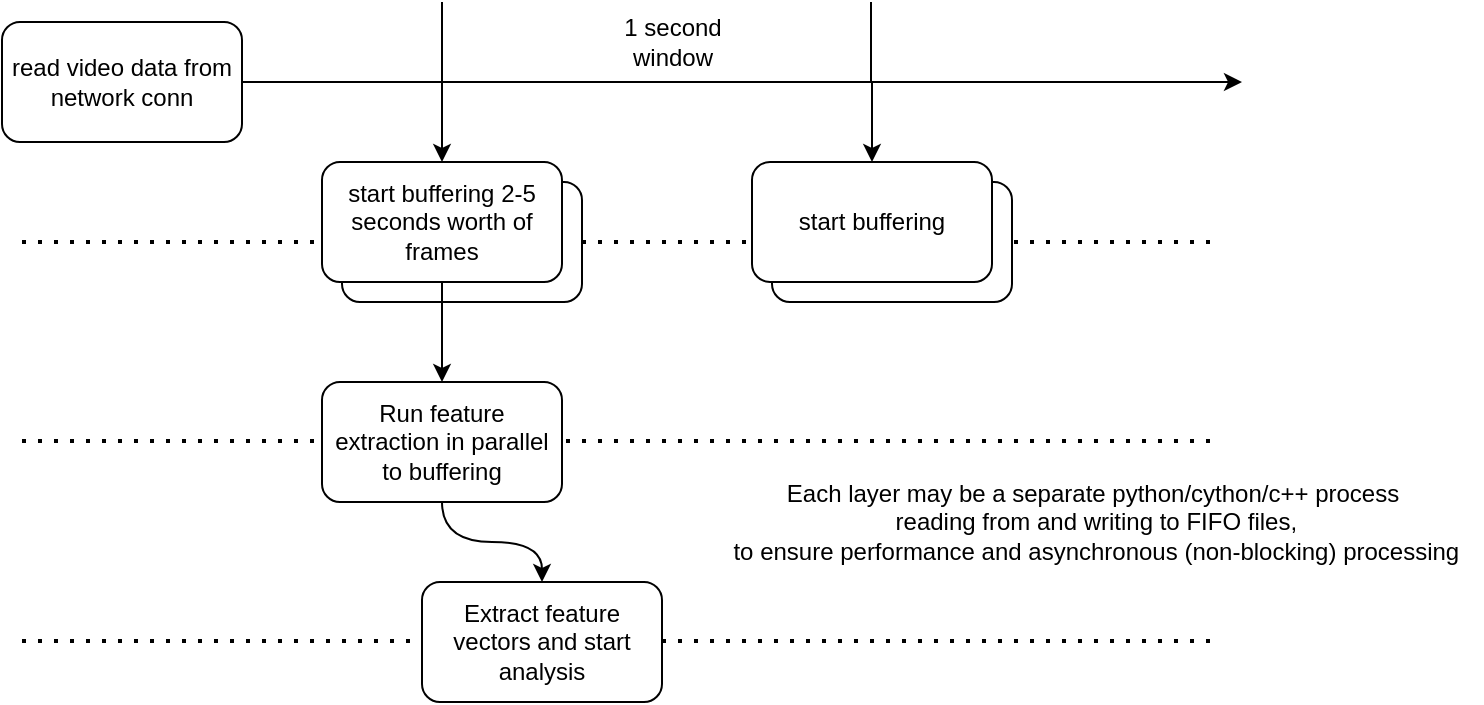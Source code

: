 <mxfile version="24.7.5">
  <diagram name="Page-1" id="DKx4Wx32LlKvb0dUIzhr">
    <mxGraphModel dx="1035" dy="688" grid="1" gridSize="10" guides="1" tooltips="1" connect="1" arrows="1" fold="1" page="1" pageScale="1" pageWidth="850" pageHeight="1100" math="0" shadow="0">
      <root>
        <mxCell id="0" />
        <mxCell id="1" parent="0" />
        <mxCell id="oP2EAeOLTox49znbVoK7-28" value="" style="endArrow=none;dashed=1;html=1;dashPattern=1 3;strokeWidth=2;rounded=0;" parent="1" edge="1">
          <mxGeometry width="50" height="50" relative="1" as="geometry">
            <mxPoint x="60" y="799.5" as="sourcePoint" />
            <mxPoint x="660" y="799.5" as="targetPoint" />
          </mxGeometry>
        </mxCell>
        <mxCell id="oP2EAeOLTox49znbVoK7-27" value="" style="endArrow=none;dashed=1;html=1;dashPattern=1 3;strokeWidth=2;rounded=0;" parent="1" edge="1">
          <mxGeometry width="50" height="50" relative="1" as="geometry">
            <mxPoint x="60" y="699.5" as="sourcePoint" />
            <mxPoint x="660" y="699.5" as="targetPoint" />
          </mxGeometry>
        </mxCell>
        <mxCell id="oP2EAeOLTox49znbVoK7-25" value="" style="endArrow=none;dashed=1;html=1;dashPattern=1 3;strokeWidth=2;rounded=0;" parent="1" edge="1">
          <mxGeometry width="50" height="50" relative="1" as="geometry">
            <mxPoint x="60" y="600" as="sourcePoint" />
            <mxPoint x="660" y="600" as="targetPoint" />
          </mxGeometry>
        </mxCell>
        <mxCell id="oP2EAeOLTox49znbVoK7-9" value="" style="rounded=1;whiteSpace=wrap;html=1;" parent="1" vertex="1">
          <mxGeometry x="220" y="570" width="120" height="60" as="geometry" />
        </mxCell>
        <mxCell id="oP2EAeOLTox49znbVoK7-7" value="read video data from network conn" style="rounded=1;whiteSpace=wrap;html=1;" parent="1" vertex="1">
          <mxGeometry x="50" y="490" width="120" height="60" as="geometry" />
        </mxCell>
        <mxCell id="oP2EAeOLTox49znbVoK7-20" style="edgeStyle=orthogonalEdgeStyle;rounded=0;orthogonalLoop=1;jettySize=auto;html=1;entryX=0.5;entryY=0;entryDx=0;entryDy=0;" parent="1" source="oP2EAeOLTox49znbVoK7-8" target="oP2EAeOLTox49znbVoK7-19" edge="1">
          <mxGeometry relative="1" as="geometry" />
        </mxCell>
        <mxCell id="oP2EAeOLTox49znbVoK7-8" value="start buffering 2-5 seconds worth of frames" style="rounded=1;whiteSpace=wrap;html=1;" parent="1" vertex="1">
          <mxGeometry x="210" y="560" width="120" height="60" as="geometry" />
        </mxCell>
        <mxCell id="oP2EAeOLTox49znbVoK7-10" value="" style="rounded=1;whiteSpace=wrap;html=1;" parent="1" vertex="1">
          <mxGeometry x="435" y="570" width="120" height="60" as="geometry" />
        </mxCell>
        <mxCell id="oP2EAeOLTox49znbVoK7-11" value="start buffering" style="rounded=1;whiteSpace=wrap;html=1;" parent="1" vertex="1">
          <mxGeometry x="425" y="560" width="120" height="60" as="geometry" />
        </mxCell>
        <mxCell id="oP2EAeOLTox49znbVoK7-12" value="1 second&lt;br&gt;window" style="text;html=1;align=center;verticalAlign=middle;resizable=0;points=[];autosize=1;strokeColor=none;fillColor=none;" parent="1" vertex="1">
          <mxGeometry x="350" y="480" width="70" height="40" as="geometry" />
        </mxCell>
        <mxCell id="oP2EAeOLTox49znbVoK7-14" value="" style="endArrow=classic;html=1;rounded=0;exitX=1;exitY=0.5;exitDx=0;exitDy=0;" parent="1" source="oP2EAeOLTox49znbVoK7-7" edge="1">
          <mxGeometry width="50" height="50" relative="1" as="geometry">
            <mxPoint x="290" y="480" as="sourcePoint" />
            <mxPoint x="670" y="520" as="targetPoint" />
          </mxGeometry>
        </mxCell>
        <mxCell id="oP2EAeOLTox49znbVoK7-15" value="" style="endArrow=classic;html=1;rounded=0;entryX=0.5;entryY=0;entryDx=0;entryDy=0;" parent="1" target="oP2EAeOLTox49znbVoK7-8" edge="1">
          <mxGeometry width="50" height="50" relative="1" as="geometry">
            <mxPoint x="270" y="520" as="sourcePoint" />
            <mxPoint x="130" y="620" as="targetPoint" />
          </mxGeometry>
        </mxCell>
        <mxCell id="oP2EAeOLTox49znbVoK7-16" value="" style="endArrow=classic;html=1;rounded=0;entryX=0.5;entryY=0;entryDx=0;entryDy=0;" parent="1" target="oP2EAeOLTox49znbVoK7-11" edge="1">
          <mxGeometry width="50" height="50" relative="1" as="geometry">
            <mxPoint x="485" y="520" as="sourcePoint" />
            <mxPoint x="530" y="460" as="targetPoint" />
          </mxGeometry>
        </mxCell>
        <mxCell id="oP2EAeOLTox49znbVoK7-17" value="" style="endArrow=none;html=1;rounded=0;" parent="1" edge="1">
          <mxGeometry width="50" height="50" relative="1" as="geometry">
            <mxPoint x="270" y="520" as="sourcePoint" />
            <mxPoint x="270" y="480" as="targetPoint" />
          </mxGeometry>
        </mxCell>
        <mxCell id="oP2EAeOLTox49znbVoK7-18" value="" style="endArrow=none;html=1;rounded=0;" parent="1" edge="1">
          <mxGeometry width="50" height="50" relative="1" as="geometry">
            <mxPoint x="484.5" y="520" as="sourcePoint" />
            <mxPoint x="484.5" y="480" as="targetPoint" />
          </mxGeometry>
        </mxCell>
        <mxCell id="oP2EAeOLTox49znbVoK7-23" style="edgeStyle=orthogonalEdgeStyle;rounded=0;orthogonalLoop=1;jettySize=auto;html=1;entryX=0.5;entryY=0;entryDx=0;entryDy=0;curved=1;" parent="1" source="oP2EAeOLTox49znbVoK7-19" target="oP2EAeOLTox49znbVoK7-21" edge="1">
          <mxGeometry relative="1" as="geometry" />
        </mxCell>
        <mxCell id="oP2EAeOLTox49znbVoK7-19" value="Run feature extraction in parallel to buffering" style="rounded=1;whiteSpace=wrap;html=1;" parent="1" vertex="1">
          <mxGeometry x="210" y="670" width="120" height="60" as="geometry" />
        </mxCell>
        <mxCell id="oP2EAeOLTox49znbVoK7-21" value="Extract feature vectors and start analysis" style="rounded=1;whiteSpace=wrap;html=1;" parent="1" vertex="1">
          <mxGeometry x="260" y="770" width="120" height="60" as="geometry" />
        </mxCell>
        <mxCell id="oP2EAeOLTox49znbVoK7-29" value="&lt;div&gt;Each layer may be a separate python/cython/c++ process&lt;/div&gt;&lt;div&gt;&amp;nbsp;reading from and writing to FIFO files,&lt;/div&gt;&lt;div&gt;&amp;nbsp;to ensure performance and asynchronous (non-blocking) processing&lt;/div&gt;" style="text;html=1;align=center;verticalAlign=middle;resizable=0;points=[];autosize=1;strokeColor=none;fillColor=none;" parent="1" vertex="1">
          <mxGeometry x="400" y="710" width="390" height="60" as="geometry" />
        </mxCell>
      </root>
    </mxGraphModel>
  </diagram>
</mxfile>
